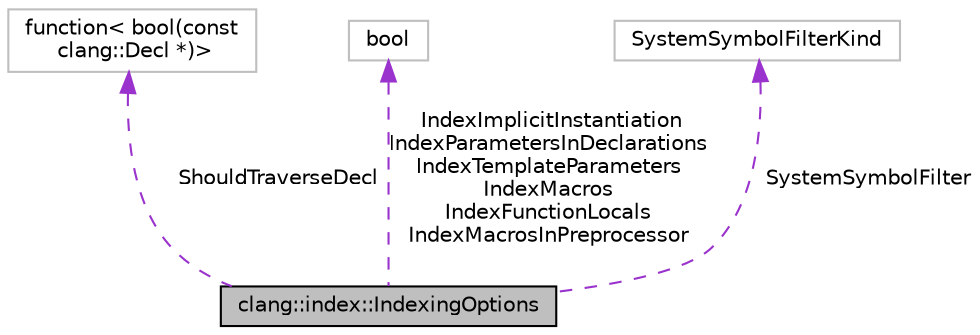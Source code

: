 digraph "clang::index::IndexingOptions"
{
 // LATEX_PDF_SIZE
  bgcolor="transparent";
  edge [fontname="Helvetica",fontsize="10",labelfontname="Helvetica",labelfontsize="10"];
  node [fontname="Helvetica",fontsize="10",shape=record];
  Node1 [label="clang::index::IndexingOptions",height=0.2,width=0.4,color="black", fillcolor="grey75", style="filled", fontcolor="black",tooltip=" "];
  Node2 -> Node1 [dir="back",color="darkorchid3",fontsize="10",style="dashed",label=" ShouldTraverseDecl" ,fontname="Helvetica"];
  Node2 [label="function\< bool(const\l clang::Decl *)\>",height=0.2,width=0.4,color="grey75",tooltip=" "];
  Node3 -> Node1 [dir="back",color="darkorchid3",fontsize="10",style="dashed",label=" IndexImplicitInstantiation\nIndexParametersInDeclarations\nIndexTemplateParameters\nIndexMacros\nIndexFunctionLocals\nIndexMacrosInPreprocessor" ,fontname="Helvetica"];
  Node3 [label="bool",height=0.2,width=0.4,color="grey75",tooltip=" "];
  Node4 -> Node1 [dir="back",color="darkorchid3",fontsize="10",style="dashed",label=" SystemSymbolFilter" ,fontname="Helvetica"];
  Node4 [label="SystemSymbolFilterKind",height=0.2,width=0.4,color="grey75",tooltip=" "];
}
